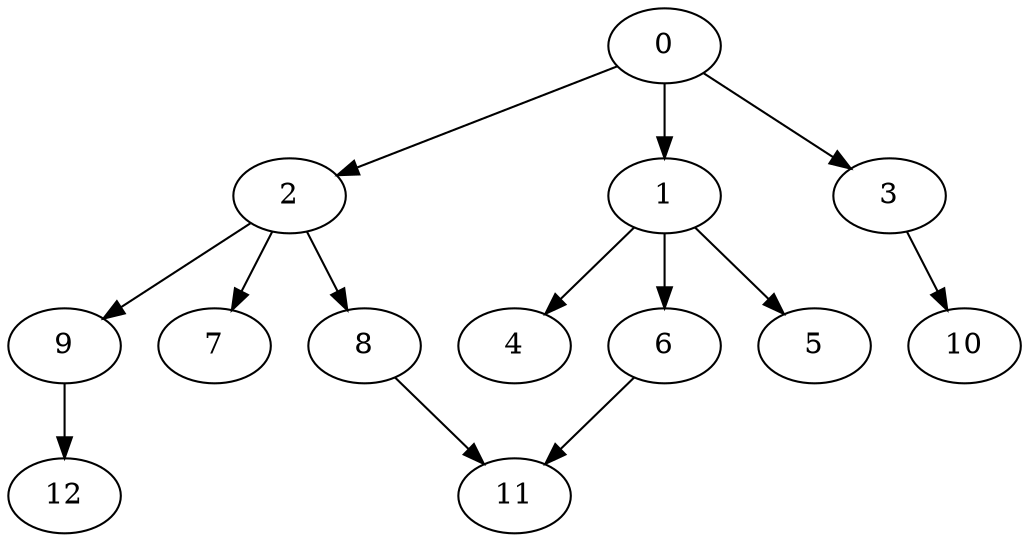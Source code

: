 digraph "outputGraph" {
		8	[Weight=50, Start=150, Processor=1]
		2 -> 8   [Weight = 3];
		5	[Weight=20, Start=200, Processor=1]
		1 -> 5   [Weight = 7];
		12	[Weight=20, Start=220, Processor=1]
		9 -> 12   [Weight = 5];
		3	[Weight=100, Start=54, Processor=2]
		0 -> 3   [Weight = 4];
		4	[Weight=40, Start=154, Processor=2]
		1 -> 4   [Weight = 10];
		9	[Weight=20, Start=194, Processor=2]
		2 -> 9   [Weight = 10];
		10	[Weight=20, Start=214, Processor=2]
		3 -> 10   [Weight = 4];
		2	[Weight=90, Start=57, Processor=3]
		0 -> 2   [Weight = 7];
		7	[Weight=80, Start=147, Processor=3]
		2 -> 7   [Weight = 5];
		0	[Weight=50, Start=0, Processor=4]
		1	[Weight=70, Start=50, Processor=4]
		0 -> 1   [Weight = 9];
		6	[Weight=100, Start=120, Processor=4]
		1 -> 6   [Weight = 5];
		11	[Weight=20, Start=220, Processor=4]
		6 -> 11   [Weight = 5];
		8 -> 11   [Weight = 5];
}